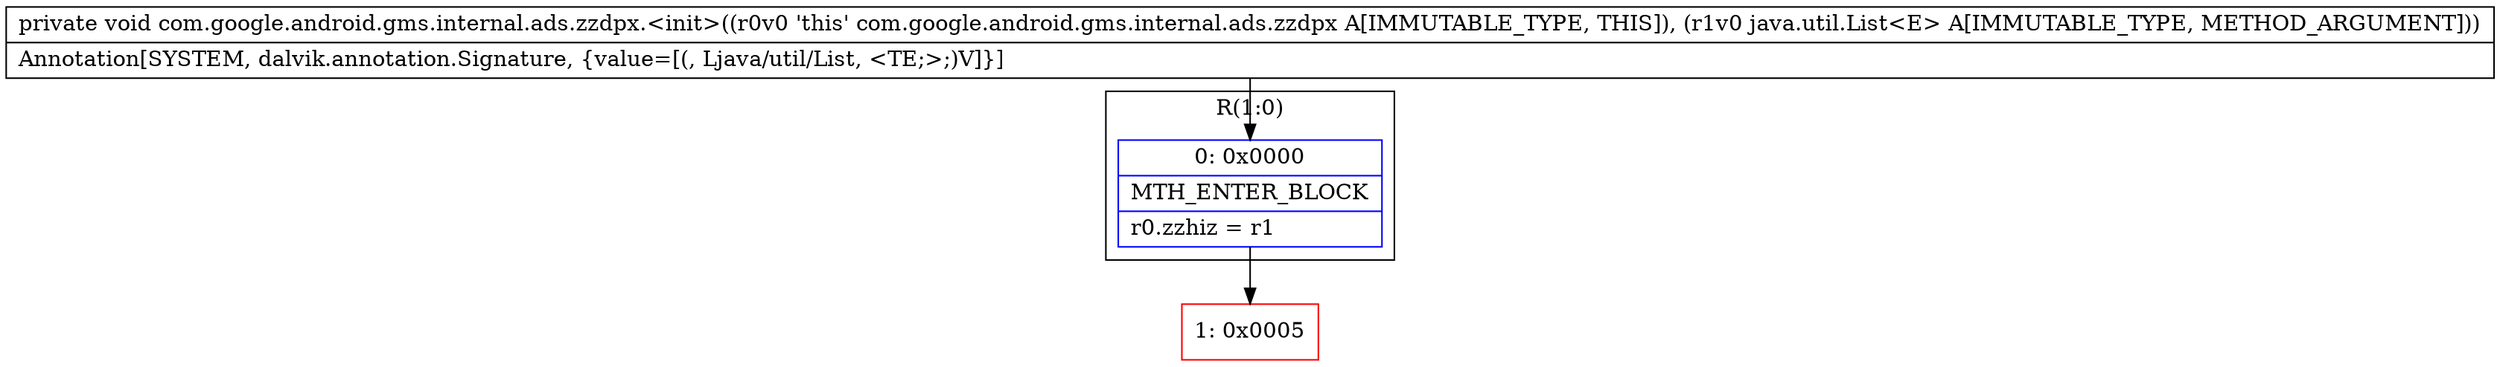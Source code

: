 digraph "CFG forcom.google.android.gms.internal.ads.zzdpx.\<init\>(Ljava\/util\/List;)V" {
subgraph cluster_Region_352088621 {
label = "R(1:0)";
node [shape=record,color=blue];
Node_0 [shape=record,label="{0\:\ 0x0000|MTH_ENTER_BLOCK\l|r0.zzhiz = r1\l}"];
}
Node_1 [shape=record,color=red,label="{1\:\ 0x0005}"];
MethodNode[shape=record,label="{private void com.google.android.gms.internal.ads.zzdpx.\<init\>((r0v0 'this' com.google.android.gms.internal.ads.zzdpx A[IMMUTABLE_TYPE, THIS]), (r1v0 java.util.List\<E\> A[IMMUTABLE_TYPE, METHOD_ARGUMENT]))  | Annotation[SYSTEM, dalvik.annotation.Signature, \{value=[(, Ljava\/util\/List, \<TE;\>;)V]\}]\l}"];
MethodNode -> Node_0;
Node_0 -> Node_1;
}

